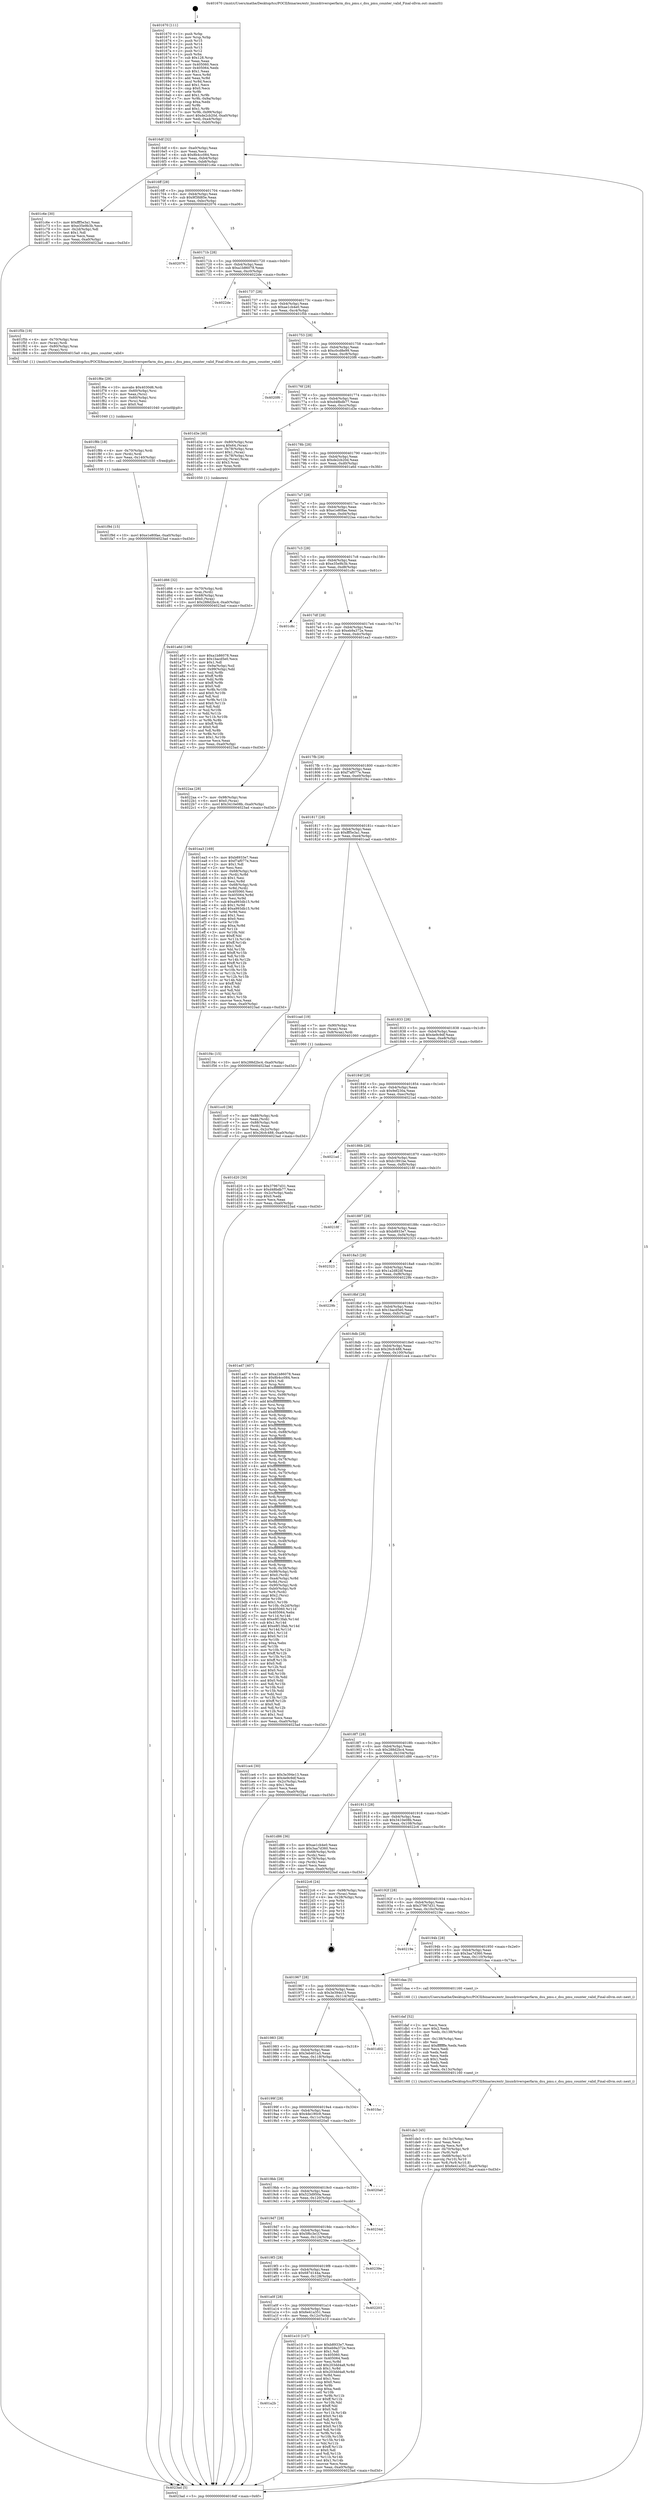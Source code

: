 digraph "0x401670" {
  label = "0x401670 (/mnt/c/Users/mathe/Desktop/tcc/POCII/binaries/extr_linuxdriversperfarm_dsu_pmu.c_dsu_pmu_counter_valid_Final-ollvm.out::main(0))"
  labelloc = "t"
  node[shape=record]

  Entry [label="",width=0.3,height=0.3,shape=circle,fillcolor=black,style=filled]
  "0x4016df" [label="{
     0x4016df [32]\l
     | [instrs]\l
     &nbsp;&nbsp;0x4016df \<+6\>: mov -0xa0(%rbp),%eax\l
     &nbsp;&nbsp;0x4016e5 \<+2\>: mov %eax,%ecx\l
     &nbsp;&nbsp;0x4016e7 \<+6\>: sub $0x8b4cc084,%ecx\l
     &nbsp;&nbsp;0x4016ed \<+6\>: mov %eax,-0xb4(%rbp)\l
     &nbsp;&nbsp;0x4016f3 \<+6\>: mov %ecx,-0xb8(%rbp)\l
     &nbsp;&nbsp;0x4016f9 \<+6\>: je 0000000000401c6e \<main+0x5fe\>\l
  }"]
  "0x401c6e" [label="{
     0x401c6e [30]\l
     | [instrs]\l
     &nbsp;&nbsp;0x401c6e \<+5\>: mov $0xfff5e3a1,%eax\l
     &nbsp;&nbsp;0x401c73 \<+5\>: mov $0xe35e9b3b,%ecx\l
     &nbsp;&nbsp;0x401c78 \<+3\>: mov -0x2d(%rbp),%dl\l
     &nbsp;&nbsp;0x401c7b \<+3\>: test $0x1,%dl\l
     &nbsp;&nbsp;0x401c7e \<+3\>: cmovne %ecx,%eax\l
     &nbsp;&nbsp;0x401c81 \<+6\>: mov %eax,-0xa0(%rbp)\l
     &nbsp;&nbsp;0x401c87 \<+5\>: jmp 00000000004023ad \<main+0xd3d\>\l
  }"]
  "0x4016ff" [label="{
     0x4016ff [28]\l
     | [instrs]\l
     &nbsp;&nbsp;0x4016ff \<+5\>: jmp 0000000000401704 \<main+0x94\>\l
     &nbsp;&nbsp;0x401704 \<+6\>: mov -0xb4(%rbp),%eax\l
     &nbsp;&nbsp;0x40170a \<+5\>: sub $0x9f3fd85e,%eax\l
     &nbsp;&nbsp;0x40170f \<+6\>: mov %eax,-0xbc(%rbp)\l
     &nbsp;&nbsp;0x401715 \<+6\>: je 0000000000402076 \<main+0xa06\>\l
  }"]
  Exit [label="",width=0.3,height=0.3,shape=circle,fillcolor=black,style=filled,peripheries=2]
  "0x402076" [label="{
     0x402076\l
  }", style=dashed]
  "0x40171b" [label="{
     0x40171b [28]\l
     | [instrs]\l
     &nbsp;&nbsp;0x40171b \<+5\>: jmp 0000000000401720 \<main+0xb0\>\l
     &nbsp;&nbsp;0x401720 \<+6\>: mov -0xb4(%rbp),%eax\l
     &nbsp;&nbsp;0x401726 \<+5\>: sub $0xa1b86078,%eax\l
     &nbsp;&nbsp;0x40172b \<+6\>: mov %eax,-0xc0(%rbp)\l
     &nbsp;&nbsp;0x401731 \<+6\>: je 00000000004022de \<main+0xc6e\>\l
  }"]
  "0x401f9d" [label="{
     0x401f9d [15]\l
     | [instrs]\l
     &nbsp;&nbsp;0x401f9d \<+10\>: movl $0xe1e80fae,-0xa0(%rbp)\l
     &nbsp;&nbsp;0x401fa7 \<+5\>: jmp 00000000004023ad \<main+0xd3d\>\l
  }"]
  "0x4022de" [label="{
     0x4022de\l
  }", style=dashed]
  "0x401737" [label="{
     0x401737 [28]\l
     | [instrs]\l
     &nbsp;&nbsp;0x401737 \<+5\>: jmp 000000000040173c \<main+0xcc\>\l
     &nbsp;&nbsp;0x40173c \<+6\>: mov -0xb4(%rbp),%eax\l
     &nbsp;&nbsp;0x401742 \<+5\>: sub $0xae1cb4e0,%eax\l
     &nbsp;&nbsp;0x401747 \<+6\>: mov %eax,-0xc4(%rbp)\l
     &nbsp;&nbsp;0x40174d \<+6\>: je 0000000000401f5b \<main+0x8eb\>\l
  }"]
  "0x401f8b" [label="{
     0x401f8b [18]\l
     | [instrs]\l
     &nbsp;&nbsp;0x401f8b \<+4\>: mov -0x70(%rbp),%rdi\l
     &nbsp;&nbsp;0x401f8f \<+3\>: mov (%rdi),%rdi\l
     &nbsp;&nbsp;0x401f92 \<+6\>: mov %eax,-0x140(%rbp)\l
     &nbsp;&nbsp;0x401f98 \<+5\>: call 0000000000401030 \<free@plt\>\l
     | [calls]\l
     &nbsp;&nbsp;0x401030 \{1\} (unknown)\l
  }"]
  "0x401f5b" [label="{
     0x401f5b [19]\l
     | [instrs]\l
     &nbsp;&nbsp;0x401f5b \<+4\>: mov -0x70(%rbp),%rax\l
     &nbsp;&nbsp;0x401f5f \<+3\>: mov (%rax),%rdi\l
     &nbsp;&nbsp;0x401f62 \<+4\>: mov -0x80(%rbp),%rax\l
     &nbsp;&nbsp;0x401f66 \<+3\>: mov (%rax),%rsi\l
     &nbsp;&nbsp;0x401f69 \<+5\>: call 00000000004015a0 \<dsu_pmu_counter_valid\>\l
     | [calls]\l
     &nbsp;&nbsp;0x4015a0 \{1\} (/mnt/c/Users/mathe/Desktop/tcc/POCII/binaries/extr_linuxdriversperfarm_dsu_pmu.c_dsu_pmu_counter_valid_Final-ollvm.out::dsu_pmu_counter_valid)\l
  }"]
  "0x401753" [label="{
     0x401753 [28]\l
     | [instrs]\l
     &nbsp;&nbsp;0x401753 \<+5\>: jmp 0000000000401758 \<main+0xe8\>\l
     &nbsp;&nbsp;0x401758 \<+6\>: mov -0xb4(%rbp),%eax\l
     &nbsp;&nbsp;0x40175e \<+5\>: sub $0xc0cd8e99,%eax\l
     &nbsp;&nbsp;0x401763 \<+6\>: mov %eax,-0xc8(%rbp)\l
     &nbsp;&nbsp;0x401769 \<+6\>: je 00000000004020f6 \<main+0xa86\>\l
  }"]
  "0x401f6e" [label="{
     0x401f6e [29]\l
     | [instrs]\l
     &nbsp;&nbsp;0x401f6e \<+10\>: movabs $0x4030d6,%rdi\l
     &nbsp;&nbsp;0x401f78 \<+4\>: mov -0x60(%rbp),%rsi\l
     &nbsp;&nbsp;0x401f7c \<+2\>: mov %eax,(%rsi)\l
     &nbsp;&nbsp;0x401f7e \<+4\>: mov -0x60(%rbp),%rsi\l
     &nbsp;&nbsp;0x401f82 \<+2\>: mov (%rsi),%esi\l
     &nbsp;&nbsp;0x401f84 \<+2\>: mov $0x0,%al\l
     &nbsp;&nbsp;0x401f86 \<+5\>: call 0000000000401040 \<printf@plt\>\l
     | [calls]\l
     &nbsp;&nbsp;0x401040 \{1\} (unknown)\l
  }"]
  "0x4020f6" [label="{
     0x4020f6\l
  }", style=dashed]
  "0x40176f" [label="{
     0x40176f [28]\l
     | [instrs]\l
     &nbsp;&nbsp;0x40176f \<+5\>: jmp 0000000000401774 \<main+0x104\>\l
     &nbsp;&nbsp;0x401774 \<+6\>: mov -0xb4(%rbp),%eax\l
     &nbsp;&nbsp;0x40177a \<+5\>: sub $0xd48bdb77,%eax\l
     &nbsp;&nbsp;0x40177f \<+6\>: mov %eax,-0xcc(%rbp)\l
     &nbsp;&nbsp;0x401785 \<+6\>: je 0000000000401d3e \<main+0x6ce\>\l
  }"]
  "0x401a2b" [label="{
     0x401a2b\l
  }", style=dashed]
  "0x401d3e" [label="{
     0x401d3e [40]\l
     | [instrs]\l
     &nbsp;&nbsp;0x401d3e \<+4\>: mov -0x80(%rbp),%rax\l
     &nbsp;&nbsp;0x401d42 \<+7\>: movq $0x64,(%rax)\l
     &nbsp;&nbsp;0x401d49 \<+4\>: mov -0x78(%rbp),%rax\l
     &nbsp;&nbsp;0x401d4d \<+6\>: movl $0x1,(%rax)\l
     &nbsp;&nbsp;0x401d53 \<+4\>: mov -0x78(%rbp),%rax\l
     &nbsp;&nbsp;0x401d57 \<+3\>: movslq (%rax),%rax\l
     &nbsp;&nbsp;0x401d5a \<+4\>: shl $0x3,%rax\l
     &nbsp;&nbsp;0x401d5e \<+3\>: mov %rax,%rdi\l
     &nbsp;&nbsp;0x401d61 \<+5\>: call 0000000000401050 \<malloc@plt\>\l
     | [calls]\l
     &nbsp;&nbsp;0x401050 \{1\} (unknown)\l
  }"]
  "0x40178b" [label="{
     0x40178b [28]\l
     | [instrs]\l
     &nbsp;&nbsp;0x40178b \<+5\>: jmp 0000000000401790 \<main+0x120\>\l
     &nbsp;&nbsp;0x401790 \<+6\>: mov -0xb4(%rbp),%eax\l
     &nbsp;&nbsp;0x401796 \<+5\>: sub $0xde2cb20d,%eax\l
     &nbsp;&nbsp;0x40179b \<+6\>: mov %eax,-0xd0(%rbp)\l
     &nbsp;&nbsp;0x4017a1 \<+6\>: je 0000000000401a6d \<main+0x3fd\>\l
  }"]
  "0x401e10" [label="{
     0x401e10 [147]\l
     | [instrs]\l
     &nbsp;&nbsp;0x401e10 \<+5\>: mov $0xb8933e7,%eax\l
     &nbsp;&nbsp;0x401e15 \<+5\>: mov $0xeb9a372e,%ecx\l
     &nbsp;&nbsp;0x401e1a \<+2\>: mov $0x1,%dl\l
     &nbsp;&nbsp;0x401e1c \<+7\>: mov 0x405060,%esi\l
     &nbsp;&nbsp;0x401e23 \<+7\>: mov 0x405064,%edi\l
     &nbsp;&nbsp;0x401e2a \<+3\>: mov %esi,%r8d\l
     &nbsp;&nbsp;0x401e2d \<+7\>: add $0x203dd4a8,%r8d\l
     &nbsp;&nbsp;0x401e34 \<+4\>: sub $0x1,%r8d\l
     &nbsp;&nbsp;0x401e38 \<+7\>: sub $0x203dd4a8,%r8d\l
     &nbsp;&nbsp;0x401e3f \<+4\>: imul %r8d,%esi\l
     &nbsp;&nbsp;0x401e43 \<+3\>: and $0x1,%esi\l
     &nbsp;&nbsp;0x401e46 \<+3\>: cmp $0x0,%esi\l
     &nbsp;&nbsp;0x401e49 \<+4\>: sete %r9b\l
     &nbsp;&nbsp;0x401e4d \<+3\>: cmp $0xa,%edi\l
     &nbsp;&nbsp;0x401e50 \<+4\>: setl %r10b\l
     &nbsp;&nbsp;0x401e54 \<+3\>: mov %r9b,%r11b\l
     &nbsp;&nbsp;0x401e57 \<+4\>: xor $0xff,%r11b\l
     &nbsp;&nbsp;0x401e5b \<+3\>: mov %r10b,%bl\l
     &nbsp;&nbsp;0x401e5e \<+3\>: xor $0xff,%bl\l
     &nbsp;&nbsp;0x401e61 \<+3\>: xor $0x0,%dl\l
     &nbsp;&nbsp;0x401e64 \<+3\>: mov %r11b,%r14b\l
     &nbsp;&nbsp;0x401e67 \<+4\>: and $0x0,%r14b\l
     &nbsp;&nbsp;0x401e6b \<+3\>: and %dl,%r9b\l
     &nbsp;&nbsp;0x401e6e \<+3\>: mov %bl,%r15b\l
     &nbsp;&nbsp;0x401e71 \<+4\>: and $0x0,%r15b\l
     &nbsp;&nbsp;0x401e75 \<+3\>: and %dl,%r10b\l
     &nbsp;&nbsp;0x401e78 \<+3\>: or %r9b,%r14b\l
     &nbsp;&nbsp;0x401e7b \<+3\>: or %r10b,%r15b\l
     &nbsp;&nbsp;0x401e7e \<+3\>: xor %r15b,%r14b\l
     &nbsp;&nbsp;0x401e81 \<+3\>: or %bl,%r11b\l
     &nbsp;&nbsp;0x401e84 \<+4\>: xor $0xff,%r11b\l
     &nbsp;&nbsp;0x401e88 \<+3\>: or $0x0,%dl\l
     &nbsp;&nbsp;0x401e8b \<+3\>: and %dl,%r11b\l
     &nbsp;&nbsp;0x401e8e \<+3\>: or %r11b,%r14b\l
     &nbsp;&nbsp;0x401e91 \<+4\>: test $0x1,%r14b\l
     &nbsp;&nbsp;0x401e95 \<+3\>: cmovne %ecx,%eax\l
     &nbsp;&nbsp;0x401e98 \<+6\>: mov %eax,-0xa0(%rbp)\l
     &nbsp;&nbsp;0x401e9e \<+5\>: jmp 00000000004023ad \<main+0xd3d\>\l
  }"]
  "0x401a6d" [label="{
     0x401a6d [106]\l
     | [instrs]\l
     &nbsp;&nbsp;0x401a6d \<+5\>: mov $0xa1b86078,%eax\l
     &nbsp;&nbsp;0x401a72 \<+5\>: mov $0x1bacd5e0,%ecx\l
     &nbsp;&nbsp;0x401a77 \<+2\>: mov $0x1,%dl\l
     &nbsp;&nbsp;0x401a79 \<+7\>: mov -0x9a(%rbp),%sil\l
     &nbsp;&nbsp;0x401a80 \<+7\>: mov -0x99(%rbp),%dil\l
     &nbsp;&nbsp;0x401a87 \<+3\>: mov %sil,%r8b\l
     &nbsp;&nbsp;0x401a8a \<+4\>: xor $0xff,%r8b\l
     &nbsp;&nbsp;0x401a8e \<+3\>: mov %dil,%r9b\l
     &nbsp;&nbsp;0x401a91 \<+4\>: xor $0xff,%r9b\l
     &nbsp;&nbsp;0x401a95 \<+3\>: xor $0x0,%dl\l
     &nbsp;&nbsp;0x401a98 \<+3\>: mov %r8b,%r10b\l
     &nbsp;&nbsp;0x401a9b \<+4\>: and $0x0,%r10b\l
     &nbsp;&nbsp;0x401a9f \<+3\>: and %dl,%sil\l
     &nbsp;&nbsp;0x401aa2 \<+3\>: mov %r9b,%r11b\l
     &nbsp;&nbsp;0x401aa5 \<+4\>: and $0x0,%r11b\l
     &nbsp;&nbsp;0x401aa9 \<+3\>: and %dl,%dil\l
     &nbsp;&nbsp;0x401aac \<+3\>: or %sil,%r10b\l
     &nbsp;&nbsp;0x401aaf \<+3\>: or %dil,%r11b\l
     &nbsp;&nbsp;0x401ab2 \<+3\>: xor %r11b,%r10b\l
     &nbsp;&nbsp;0x401ab5 \<+3\>: or %r9b,%r8b\l
     &nbsp;&nbsp;0x401ab8 \<+4\>: xor $0xff,%r8b\l
     &nbsp;&nbsp;0x401abc \<+3\>: or $0x0,%dl\l
     &nbsp;&nbsp;0x401abf \<+3\>: and %dl,%r8b\l
     &nbsp;&nbsp;0x401ac2 \<+3\>: or %r8b,%r10b\l
     &nbsp;&nbsp;0x401ac5 \<+4\>: test $0x1,%r10b\l
     &nbsp;&nbsp;0x401ac9 \<+3\>: cmovne %ecx,%eax\l
     &nbsp;&nbsp;0x401acc \<+6\>: mov %eax,-0xa0(%rbp)\l
     &nbsp;&nbsp;0x401ad2 \<+5\>: jmp 00000000004023ad \<main+0xd3d\>\l
  }"]
  "0x4017a7" [label="{
     0x4017a7 [28]\l
     | [instrs]\l
     &nbsp;&nbsp;0x4017a7 \<+5\>: jmp 00000000004017ac \<main+0x13c\>\l
     &nbsp;&nbsp;0x4017ac \<+6\>: mov -0xb4(%rbp),%eax\l
     &nbsp;&nbsp;0x4017b2 \<+5\>: sub $0xe1e80fae,%eax\l
     &nbsp;&nbsp;0x4017b7 \<+6\>: mov %eax,-0xd4(%rbp)\l
     &nbsp;&nbsp;0x4017bd \<+6\>: je 00000000004022aa \<main+0xc3a\>\l
  }"]
  "0x4023ad" [label="{
     0x4023ad [5]\l
     | [instrs]\l
     &nbsp;&nbsp;0x4023ad \<+5\>: jmp 00000000004016df \<main+0x6f\>\l
  }"]
  "0x401670" [label="{
     0x401670 [111]\l
     | [instrs]\l
     &nbsp;&nbsp;0x401670 \<+1\>: push %rbp\l
     &nbsp;&nbsp;0x401671 \<+3\>: mov %rsp,%rbp\l
     &nbsp;&nbsp;0x401674 \<+2\>: push %r15\l
     &nbsp;&nbsp;0x401676 \<+2\>: push %r14\l
     &nbsp;&nbsp;0x401678 \<+2\>: push %r13\l
     &nbsp;&nbsp;0x40167a \<+2\>: push %r12\l
     &nbsp;&nbsp;0x40167c \<+1\>: push %rbx\l
     &nbsp;&nbsp;0x40167d \<+7\>: sub $0x128,%rsp\l
     &nbsp;&nbsp;0x401684 \<+2\>: xor %eax,%eax\l
     &nbsp;&nbsp;0x401686 \<+7\>: mov 0x405060,%ecx\l
     &nbsp;&nbsp;0x40168d \<+7\>: mov 0x405064,%edx\l
     &nbsp;&nbsp;0x401694 \<+3\>: sub $0x1,%eax\l
     &nbsp;&nbsp;0x401697 \<+3\>: mov %ecx,%r8d\l
     &nbsp;&nbsp;0x40169a \<+3\>: add %eax,%r8d\l
     &nbsp;&nbsp;0x40169d \<+4\>: imul %r8d,%ecx\l
     &nbsp;&nbsp;0x4016a1 \<+3\>: and $0x1,%ecx\l
     &nbsp;&nbsp;0x4016a4 \<+3\>: cmp $0x0,%ecx\l
     &nbsp;&nbsp;0x4016a7 \<+4\>: sete %r9b\l
     &nbsp;&nbsp;0x4016ab \<+4\>: and $0x1,%r9b\l
     &nbsp;&nbsp;0x4016af \<+7\>: mov %r9b,-0x9a(%rbp)\l
     &nbsp;&nbsp;0x4016b6 \<+3\>: cmp $0xa,%edx\l
     &nbsp;&nbsp;0x4016b9 \<+4\>: setl %r9b\l
     &nbsp;&nbsp;0x4016bd \<+4\>: and $0x1,%r9b\l
     &nbsp;&nbsp;0x4016c1 \<+7\>: mov %r9b,-0x99(%rbp)\l
     &nbsp;&nbsp;0x4016c8 \<+10\>: movl $0xde2cb20d,-0xa0(%rbp)\l
     &nbsp;&nbsp;0x4016d2 \<+6\>: mov %edi,-0xa4(%rbp)\l
     &nbsp;&nbsp;0x4016d8 \<+7\>: mov %rsi,-0xb0(%rbp)\l
  }"]
  "0x401a0f" [label="{
     0x401a0f [28]\l
     | [instrs]\l
     &nbsp;&nbsp;0x401a0f \<+5\>: jmp 0000000000401a14 \<main+0x3a4\>\l
     &nbsp;&nbsp;0x401a14 \<+6\>: mov -0xb4(%rbp),%eax\l
     &nbsp;&nbsp;0x401a1a \<+5\>: sub $0x6e41a351,%eax\l
     &nbsp;&nbsp;0x401a1f \<+6\>: mov %eax,-0x12c(%rbp)\l
     &nbsp;&nbsp;0x401a25 \<+6\>: je 0000000000401e10 \<main+0x7a0\>\l
  }"]
  "0x4022aa" [label="{
     0x4022aa [28]\l
     | [instrs]\l
     &nbsp;&nbsp;0x4022aa \<+7\>: mov -0x98(%rbp),%rax\l
     &nbsp;&nbsp;0x4022b1 \<+6\>: movl $0x0,(%rax)\l
     &nbsp;&nbsp;0x4022b7 \<+10\>: movl $0x3410e08b,-0xa0(%rbp)\l
     &nbsp;&nbsp;0x4022c1 \<+5\>: jmp 00000000004023ad \<main+0xd3d\>\l
  }"]
  "0x4017c3" [label="{
     0x4017c3 [28]\l
     | [instrs]\l
     &nbsp;&nbsp;0x4017c3 \<+5\>: jmp 00000000004017c8 \<main+0x158\>\l
     &nbsp;&nbsp;0x4017c8 \<+6\>: mov -0xb4(%rbp),%eax\l
     &nbsp;&nbsp;0x4017ce \<+5\>: sub $0xe35e9b3b,%eax\l
     &nbsp;&nbsp;0x4017d3 \<+6\>: mov %eax,-0xd8(%rbp)\l
     &nbsp;&nbsp;0x4017d9 \<+6\>: je 0000000000401c8c \<main+0x61c\>\l
  }"]
  "0x402203" [label="{
     0x402203\l
  }", style=dashed]
  "0x401c8c" [label="{
     0x401c8c\l
  }", style=dashed]
  "0x4017df" [label="{
     0x4017df [28]\l
     | [instrs]\l
     &nbsp;&nbsp;0x4017df \<+5\>: jmp 00000000004017e4 \<main+0x174\>\l
     &nbsp;&nbsp;0x4017e4 \<+6\>: mov -0xb4(%rbp),%eax\l
     &nbsp;&nbsp;0x4017ea \<+5\>: sub $0xeb9a372e,%eax\l
     &nbsp;&nbsp;0x4017ef \<+6\>: mov %eax,-0xdc(%rbp)\l
     &nbsp;&nbsp;0x4017f5 \<+6\>: je 0000000000401ea3 \<main+0x833\>\l
  }"]
  "0x4019f3" [label="{
     0x4019f3 [28]\l
     | [instrs]\l
     &nbsp;&nbsp;0x4019f3 \<+5\>: jmp 00000000004019f8 \<main+0x388\>\l
     &nbsp;&nbsp;0x4019f8 \<+6\>: mov -0xb4(%rbp),%eax\l
     &nbsp;&nbsp;0x4019fe \<+5\>: sub $0x687d144a,%eax\l
     &nbsp;&nbsp;0x401a03 \<+6\>: mov %eax,-0x128(%rbp)\l
     &nbsp;&nbsp;0x401a09 \<+6\>: je 0000000000402203 \<main+0xb93\>\l
  }"]
  "0x401ea3" [label="{
     0x401ea3 [169]\l
     | [instrs]\l
     &nbsp;&nbsp;0x401ea3 \<+5\>: mov $0xb8933e7,%eax\l
     &nbsp;&nbsp;0x401ea8 \<+5\>: mov $0xf7af077e,%ecx\l
     &nbsp;&nbsp;0x401ead \<+2\>: mov $0x1,%dl\l
     &nbsp;&nbsp;0x401eaf \<+2\>: xor %esi,%esi\l
     &nbsp;&nbsp;0x401eb1 \<+4\>: mov -0x68(%rbp),%rdi\l
     &nbsp;&nbsp;0x401eb5 \<+3\>: mov (%rdi),%r8d\l
     &nbsp;&nbsp;0x401eb8 \<+3\>: sub $0x1,%esi\l
     &nbsp;&nbsp;0x401ebb \<+3\>: sub %esi,%r8d\l
     &nbsp;&nbsp;0x401ebe \<+4\>: mov -0x68(%rbp),%rdi\l
     &nbsp;&nbsp;0x401ec2 \<+3\>: mov %r8d,(%rdi)\l
     &nbsp;&nbsp;0x401ec5 \<+7\>: mov 0x405060,%esi\l
     &nbsp;&nbsp;0x401ecc \<+8\>: mov 0x405064,%r8d\l
     &nbsp;&nbsp;0x401ed4 \<+3\>: mov %esi,%r9d\l
     &nbsp;&nbsp;0x401ed7 \<+7\>: sub $0xa993db15,%r9d\l
     &nbsp;&nbsp;0x401ede \<+4\>: sub $0x1,%r9d\l
     &nbsp;&nbsp;0x401ee2 \<+7\>: add $0xa993db15,%r9d\l
     &nbsp;&nbsp;0x401ee9 \<+4\>: imul %r9d,%esi\l
     &nbsp;&nbsp;0x401eed \<+3\>: and $0x1,%esi\l
     &nbsp;&nbsp;0x401ef0 \<+3\>: cmp $0x0,%esi\l
     &nbsp;&nbsp;0x401ef3 \<+4\>: sete %r10b\l
     &nbsp;&nbsp;0x401ef7 \<+4\>: cmp $0xa,%r8d\l
     &nbsp;&nbsp;0x401efb \<+4\>: setl %r11b\l
     &nbsp;&nbsp;0x401eff \<+3\>: mov %r10b,%bl\l
     &nbsp;&nbsp;0x401f02 \<+3\>: xor $0xff,%bl\l
     &nbsp;&nbsp;0x401f05 \<+3\>: mov %r11b,%r14b\l
     &nbsp;&nbsp;0x401f08 \<+4\>: xor $0xff,%r14b\l
     &nbsp;&nbsp;0x401f0c \<+3\>: xor $0x1,%dl\l
     &nbsp;&nbsp;0x401f0f \<+3\>: mov %bl,%r15b\l
     &nbsp;&nbsp;0x401f12 \<+4\>: and $0xff,%r15b\l
     &nbsp;&nbsp;0x401f16 \<+3\>: and %dl,%r10b\l
     &nbsp;&nbsp;0x401f19 \<+3\>: mov %r14b,%r12b\l
     &nbsp;&nbsp;0x401f1c \<+4\>: and $0xff,%r12b\l
     &nbsp;&nbsp;0x401f20 \<+3\>: and %dl,%r11b\l
     &nbsp;&nbsp;0x401f23 \<+3\>: or %r10b,%r15b\l
     &nbsp;&nbsp;0x401f26 \<+3\>: or %r11b,%r12b\l
     &nbsp;&nbsp;0x401f29 \<+3\>: xor %r12b,%r15b\l
     &nbsp;&nbsp;0x401f2c \<+3\>: or %r14b,%bl\l
     &nbsp;&nbsp;0x401f2f \<+3\>: xor $0xff,%bl\l
     &nbsp;&nbsp;0x401f32 \<+3\>: or $0x1,%dl\l
     &nbsp;&nbsp;0x401f35 \<+2\>: and %dl,%bl\l
     &nbsp;&nbsp;0x401f37 \<+3\>: or %bl,%r15b\l
     &nbsp;&nbsp;0x401f3a \<+4\>: test $0x1,%r15b\l
     &nbsp;&nbsp;0x401f3e \<+3\>: cmovne %ecx,%eax\l
     &nbsp;&nbsp;0x401f41 \<+6\>: mov %eax,-0xa0(%rbp)\l
     &nbsp;&nbsp;0x401f47 \<+5\>: jmp 00000000004023ad \<main+0xd3d\>\l
  }"]
  "0x4017fb" [label="{
     0x4017fb [28]\l
     | [instrs]\l
     &nbsp;&nbsp;0x4017fb \<+5\>: jmp 0000000000401800 \<main+0x190\>\l
     &nbsp;&nbsp;0x401800 \<+6\>: mov -0xb4(%rbp),%eax\l
     &nbsp;&nbsp;0x401806 \<+5\>: sub $0xf7af077e,%eax\l
     &nbsp;&nbsp;0x40180b \<+6\>: mov %eax,-0xe0(%rbp)\l
     &nbsp;&nbsp;0x401811 \<+6\>: je 0000000000401f4c \<main+0x8dc\>\l
  }"]
  "0x40239e" [label="{
     0x40239e\l
  }", style=dashed]
  "0x401f4c" [label="{
     0x401f4c [15]\l
     | [instrs]\l
     &nbsp;&nbsp;0x401f4c \<+10\>: movl $0x288d2bc4,-0xa0(%rbp)\l
     &nbsp;&nbsp;0x401f56 \<+5\>: jmp 00000000004023ad \<main+0xd3d\>\l
  }"]
  "0x401817" [label="{
     0x401817 [28]\l
     | [instrs]\l
     &nbsp;&nbsp;0x401817 \<+5\>: jmp 000000000040181c \<main+0x1ac\>\l
     &nbsp;&nbsp;0x40181c \<+6\>: mov -0xb4(%rbp),%eax\l
     &nbsp;&nbsp;0x401822 \<+5\>: sub $0xfff5e3a1,%eax\l
     &nbsp;&nbsp;0x401827 \<+6\>: mov %eax,-0xe4(%rbp)\l
     &nbsp;&nbsp;0x40182d \<+6\>: je 0000000000401cad \<main+0x63d\>\l
  }"]
  "0x4019d7" [label="{
     0x4019d7 [28]\l
     | [instrs]\l
     &nbsp;&nbsp;0x4019d7 \<+5\>: jmp 00000000004019dc \<main+0x36c\>\l
     &nbsp;&nbsp;0x4019dc \<+6\>: mov -0xb4(%rbp),%eax\l
     &nbsp;&nbsp;0x4019e2 \<+5\>: sub $0x5f6c3e1f,%eax\l
     &nbsp;&nbsp;0x4019e7 \<+6\>: mov %eax,-0x124(%rbp)\l
     &nbsp;&nbsp;0x4019ed \<+6\>: je 000000000040239e \<main+0xd2e\>\l
  }"]
  "0x401cad" [label="{
     0x401cad [19]\l
     | [instrs]\l
     &nbsp;&nbsp;0x401cad \<+7\>: mov -0x90(%rbp),%rax\l
     &nbsp;&nbsp;0x401cb4 \<+3\>: mov (%rax),%rax\l
     &nbsp;&nbsp;0x401cb7 \<+4\>: mov 0x8(%rax),%rdi\l
     &nbsp;&nbsp;0x401cbb \<+5\>: call 0000000000401060 \<atoi@plt\>\l
     | [calls]\l
     &nbsp;&nbsp;0x401060 \{1\} (unknown)\l
  }"]
  "0x401833" [label="{
     0x401833 [28]\l
     | [instrs]\l
     &nbsp;&nbsp;0x401833 \<+5\>: jmp 0000000000401838 \<main+0x1c8\>\l
     &nbsp;&nbsp;0x401838 \<+6\>: mov -0xb4(%rbp),%eax\l
     &nbsp;&nbsp;0x40183e \<+5\>: sub $0x4e9c9df,%eax\l
     &nbsp;&nbsp;0x401843 \<+6\>: mov %eax,-0xe8(%rbp)\l
     &nbsp;&nbsp;0x401849 \<+6\>: je 0000000000401d20 \<main+0x6b0\>\l
  }"]
  "0x40234d" [label="{
     0x40234d\l
  }", style=dashed]
  "0x401d20" [label="{
     0x401d20 [30]\l
     | [instrs]\l
     &nbsp;&nbsp;0x401d20 \<+5\>: mov $0x37967d31,%eax\l
     &nbsp;&nbsp;0x401d25 \<+5\>: mov $0xd48bdb77,%ecx\l
     &nbsp;&nbsp;0x401d2a \<+3\>: mov -0x2c(%rbp),%edx\l
     &nbsp;&nbsp;0x401d2d \<+3\>: cmp $0x0,%edx\l
     &nbsp;&nbsp;0x401d30 \<+3\>: cmove %ecx,%eax\l
     &nbsp;&nbsp;0x401d33 \<+6\>: mov %eax,-0xa0(%rbp)\l
     &nbsp;&nbsp;0x401d39 \<+5\>: jmp 00000000004023ad \<main+0xd3d\>\l
  }"]
  "0x40184f" [label="{
     0x40184f [28]\l
     | [instrs]\l
     &nbsp;&nbsp;0x40184f \<+5\>: jmp 0000000000401854 \<main+0x1e4\>\l
     &nbsp;&nbsp;0x401854 \<+6\>: mov -0xb4(%rbp),%eax\l
     &nbsp;&nbsp;0x40185a \<+5\>: sub $0x9ef230a,%eax\l
     &nbsp;&nbsp;0x40185f \<+6\>: mov %eax,-0xec(%rbp)\l
     &nbsp;&nbsp;0x401865 \<+6\>: je 00000000004021ad \<main+0xb3d\>\l
  }"]
  "0x4019bb" [label="{
     0x4019bb [28]\l
     | [instrs]\l
     &nbsp;&nbsp;0x4019bb \<+5\>: jmp 00000000004019c0 \<main+0x350\>\l
     &nbsp;&nbsp;0x4019c0 \<+6\>: mov -0xb4(%rbp),%eax\l
     &nbsp;&nbsp;0x4019c6 \<+5\>: sub $0x523d950a,%eax\l
     &nbsp;&nbsp;0x4019cb \<+6\>: mov %eax,-0x120(%rbp)\l
     &nbsp;&nbsp;0x4019d1 \<+6\>: je 000000000040234d \<main+0xcdd\>\l
  }"]
  "0x4021ad" [label="{
     0x4021ad\l
  }", style=dashed]
  "0x40186b" [label="{
     0x40186b [28]\l
     | [instrs]\l
     &nbsp;&nbsp;0x40186b \<+5\>: jmp 0000000000401870 \<main+0x200\>\l
     &nbsp;&nbsp;0x401870 \<+6\>: mov -0xb4(%rbp),%eax\l
     &nbsp;&nbsp;0x401876 \<+5\>: sub $0xb1991be,%eax\l
     &nbsp;&nbsp;0x40187b \<+6\>: mov %eax,-0xf0(%rbp)\l
     &nbsp;&nbsp;0x401881 \<+6\>: je 000000000040218f \<main+0xb1f\>\l
  }"]
  "0x4020a0" [label="{
     0x4020a0\l
  }", style=dashed]
  "0x40218f" [label="{
     0x40218f\l
  }", style=dashed]
  "0x401887" [label="{
     0x401887 [28]\l
     | [instrs]\l
     &nbsp;&nbsp;0x401887 \<+5\>: jmp 000000000040188c \<main+0x21c\>\l
     &nbsp;&nbsp;0x40188c \<+6\>: mov -0xb4(%rbp),%eax\l
     &nbsp;&nbsp;0x401892 \<+5\>: sub $0xb8933e7,%eax\l
     &nbsp;&nbsp;0x401897 \<+6\>: mov %eax,-0xf4(%rbp)\l
     &nbsp;&nbsp;0x40189d \<+6\>: je 0000000000402323 \<main+0xcb3\>\l
  }"]
  "0x40199f" [label="{
     0x40199f [28]\l
     | [instrs]\l
     &nbsp;&nbsp;0x40199f \<+5\>: jmp 00000000004019a4 \<main+0x334\>\l
     &nbsp;&nbsp;0x4019a4 \<+6\>: mov -0xb4(%rbp),%eax\l
     &nbsp;&nbsp;0x4019aa \<+5\>: sub $0x4de190c9,%eax\l
     &nbsp;&nbsp;0x4019af \<+6\>: mov %eax,-0x11c(%rbp)\l
     &nbsp;&nbsp;0x4019b5 \<+6\>: je 00000000004020a0 \<main+0xa30\>\l
  }"]
  "0x402323" [label="{
     0x402323\l
  }", style=dashed]
  "0x4018a3" [label="{
     0x4018a3 [28]\l
     | [instrs]\l
     &nbsp;&nbsp;0x4018a3 \<+5\>: jmp 00000000004018a8 \<main+0x238\>\l
     &nbsp;&nbsp;0x4018a8 \<+6\>: mov -0xb4(%rbp),%eax\l
     &nbsp;&nbsp;0x4018ae \<+5\>: sub $0x1a2d82df,%eax\l
     &nbsp;&nbsp;0x4018b3 \<+6\>: mov %eax,-0xf8(%rbp)\l
     &nbsp;&nbsp;0x4018b9 \<+6\>: je 000000000040229b \<main+0xc2b\>\l
  }"]
  "0x401fac" [label="{
     0x401fac\l
  }", style=dashed]
  "0x40229b" [label="{
     0x40229b\l
  }", style=dashed]
  "0x4018bf" [label="{
     0x4018bf [28]\l
     | [instrs]\l
     &nbsp;&nbsp;0x4018bf \<+5\>: jmp 00000000004018c4 \<main+0x254\>\l
     &nbsp;&nbsp;0x4018c4 \<+6\>: mov -0xb4(%rbp),%eax\l
     &nbsp;&nbsp;0x4018ca \<+5\>: sub $0x1bacd5e0,%eax\l
     &nbsp;&nbsp;0x4018cf \<+6\>: mov %eax,-0xfc(%rbp)\l
     &nbsp;&nbsp;0x4018d5 \<+6\>: je 0000000000401ad7 \<main+0x467\>\l
  }"]
  "0x401983" [label="{
     0x401983 [28]\l
     | [instrs]\l
     &nbsp;&nbsp;0x401983 \<+5\>: jmp 0000000000401988 \<main+0x318\>\l
     &nbsp;&nbsp;0x401988 \<+6\>: mov -0xb4(%rbp),%eax\l
     &nbsp;&nbsp;0x40198e \<+5\>: sub $0x3eb401a3,%eax\l
     &nbsp;&nbsp;0x401993 \<+6\>: mov %eax,-0x118(%rbp)\l
     &nbsp;&nbsp;0x401999 \<+6\>: je 0000000000401fac \<main+0x93c\>\l
  }"]
  "0x401ad7" [label="{
     0x401ad7 [407]\l
     | [instrs]\l
     &nbsp;&nbsp;0x401ad7 \<+5\>: mov $0xa1b86078,%eax\l
     &nbsp;&nbsp;0x401adc \<+5\>: mov $0x8b4cc084,%ecx\l
     &nbsp;&nbsp;0x401ae1 \<+2\>: mov $0x1,%dl\l
     &nbsp;&nbsp;0x401ae3 \<+3\>: mov %rsp,%rsi\l
     &nbsp;&nbsp;0x401ae6 \<+4\>: add $0xfffffffffffffff0,%rsi\l
     &nbsp;&nbsp;0x401aea \<+3\>: mov %rsi,%rsp\l
     &nbsp;&nbsp;0x401aed \<+7\>: mov %rsi,-0x98(%rbp)\l
     &nbsp;&nbsp;0x401af4 \<+3\>: mov %rsp,%rsi\l
     &nbsp;&nbsp;0x401af7 \<+4\>: add $0xfffffffffffffff0,%rsi\l
     &nbsp;&nbsp;0x401afb \<+3\>: mov %rsi,%rsp\l
     &nbsp;&nbsp;0x401afe \<+3\>: mov %rsp,%rdi\l
     &nbsp;&nbsp;0x401b01 \<+4\>: add $0xfffffffffffffff0,%rdi\l
     &nbsp;&nbsp;0x401b05 \<+3\>: mov %rdi,%rsp\l
     &nbsp;&nbsp;0x401b08 \<+7\>: mov %rdi,-0x90(%rbp)\l
     &nbsp;&nbsp;0x401b0f \<+3\>: mov %rsp,%rdi\l
     &nbsp;&nbsp;0x401b12 \<+4\>: add $0xfffffffffffffff0,%rdi\l
     &nbsp;&nbsp;0x401b16 \<+3\>: mov %rdi,%rsp\l
     &nbsp;&nbsp;0x401b19 \<+7\>: mov %rdi,-0x88(%rbp)\l
     &nbsp;&nbsp;0x401b20 \<+3\>: mov %rsp,%rdi\l
     &nbsp;&nbsp;0x401b23 \<+4\>: add $0xfffffffffffffff0,%rdi\l
     &nbsp;&nbsp;0x401b27 \<+3\>: mov %rdi,%rsp\l
     &nbsp;&nbsp;0x401b2a \<+4\>: mov %rdi,-0x80(%rbp)\l
     &nbsp;&nbsp;0x401b2e \<+3\>: mov %rsp,%rdi\l
     &nbsp;&nbsp;0x401b31 \<+4\>: add $0xfffffffffffffff0,%rdi\l
     &nbsp;&nbsp;0x401b35 \<+3\>: mov %rdi,%rsp\l
     &nbsp;&nbsp;0x401b38 \<+4\>: mov %rdi,-0x78(%rbp)\l
     &nbsp;&nbsp;0x401b3c \<+3\>: mov %rsp,%rdi\l
     &nbsp;&nbsp;0x401b3f \<+4\>: add $0xfffffffffffffff0,%rdi\l
     &nbsp;&nbsp;0x401b43 \<+3\>: mov %rdi,%rsp\l
     &nbsp;&nbsp;0x401b46 \<+4\>: mov %rdi,-0x70(%rbp)\l
     &nbsp;&nbsp;0x401b4a \<+3\>: mov %rsp,%rdi\l
     &nbsp;&nbsp;0x401b4d \<+4\>: add $0xfffffffffffffff0,%rdi\l
     &nbsp;&nbsp;0x401b51 \<+3\>: mov %rdi,%rsp\l
     &nbsp;&nbsp;0x401b54 \<+4\>: mov %rdi,-0x68(%rbp)\l
     &nbsp;&nbsp;0x401b58 \<+3\>: mov %rsp,%rdi\l
     &nbsp;&nbsp;0x401b5b \<+4\>: add $0xfffffffffffffff0,%rdi\l
     &nbsp;&nbsp;0x401b5f \<+3\>: mov %rdi,%rsp\l
     &nbsp;&nbsp;0x401b62 \<+4\>: mov %rdi,-0x60(%rbp)\l
     &nbsp;&nbsp;0x401b66 \<+3\>: mov %rsp,%rdi\l
     &nbsp;&nbsp;0x401b69 \<+4\>: add $0xfffffffffffffff0,%rdi\l
     &nbsp;&nbsp;0x401b6d \<+3\>: mov %rdi,%rsp\l
     &nbsp;&nbsp;0x401b70 \<+4\>: mov %rdi,-0x58(%rbp)\l
     &nbsp;&nbsp;0x401b74 \<+3\>: mov %rsp,%rdi\l
     &nbsp;&nbsp;0x401b77 \<+4\>: add $0xfffffffffffffff0,%rdi\l
     &nbsp;&nbsp;0x401b7b \<+3\>: mov %rdi,%rsp\l
     &nbsp;&nbsp;0x401b7e \<+4\>: mov %rdi,-0x50(%rbp)\l
     &nbsp;&nbsp;0x401b82 \<+3\>: mov %rsp,%rdi\l
     &nbsp;&nbsp;0x401b85 \<+4\>: add $0xfffffffffffffff0,%rdi\l
     &nbsp;&nbsp;0x401b89 \<+3\>: mov %rdi,%rsp\l
     &nbsp;&nbsp;0x401b8c \<+4\>: mov %rdi,-0x48(%rbp)\l
     &nbsp;&nbsp;0x401b90 \<+3\>: mov %rsp,%rdi\l
     &nbsp;&nbsp;0x401b93 \<+4\>: add $0xfffffffffffffff0,%rdi\l
     &nbsp;&nbsp;0x401b97 \<+3\>: mov %rdi,%rsp\l
     &nbsp;&nbsp;0x401b9a \<+4\>: mov %rdi,-0x40(%rbp)\l
     &nbsp;&nbsp;0x401b9e \<+3\>: mov %rsp,%rdi\l
     &nbsp;&nbsp;0x401ba1 \<+4\>: add $0xfffffffffffffff0,%rdi\l
     &nbsp;&nbsp;0x401ba5 \<+3\>: mov %rdi,%rsp\l
     &nbsp;&nbsp;0x401ba8 \<+4\>: mov %rdi,-0x38(%rbp)\l
     &nbsp;&nbsp;0x401bac \<+7\>: mov -0x98(%rbp),%rdi\l
     &nbsp;&nbsp;0x401bb3 \<+6\>: movl $0x0,(%rdi)\l
     &nbsp;&nbsp;0x401bb9 \<+7\>: mov -0xa4(%rbp),%r8d\l
     &nbsp;&nbsp;0x401bc0 \<+3\>: mov %r8d,(%rsi)\l
     &nbsp;&nbsp;0x401bc3 \<+7\>: mov -0x90(%rbp),%rdi\l
     &nbsp;&nbsp;0x401bca \<+7\>: mov -0xb0(%rbp),%r9\l
     &nbsp;&nbsp;0x401bd1 \<+3\>: mov %r9,(%rdi)\l
     &nbsp;&nbsp;0x401bd4 \<+3\>: cmpl $0x2,(%rsi)\l
     &nbsp;&nbsp;0x401bd7 \<+4\>: setne %r10b\l
     &nbsp;&nbsp;0x401bdb \<+4\>: and $0x1,%r10b\l
     &nbsp;&nbsp;0x401bdf \<+4\>: mov %r10b,-0x2d(%rbp)\l
     &nbsp;&nbsp;0x401be3 \<+8\>: mov 0x405060,%r11d\l
     &nbsp;&nbsp;0x401beb \<+7\>: mov 0x405064,%ebx\l
     &nbsp;&nbsp;0x401bf2 \<+3\>: mov %r11d,%r14d\l
     &nbsp;&nbsp;0x401bf5 \<+7\>: sub $0xe8f13fab,%r14d\l
     &nbsp;&nbsp;0x401bfc \<+4\>: sub $0x1,%r14d\l
     &nbsp;&nbsp;0x401c00 \<+7\>: add $0xe8f13fab,%r14d\l
     &nbsp;&nbsp;0x401c07 \<+4\>: imul %r14d,%r11d\l
     &nbsp;&nbsp;0x401c0b \<+4\>: and $0x1,%r11d\l
     &nbsp;&nbsp;0x401c0f \<+4\>: cmp $0x0,%r11d\l
     &nbsp;&nbsp;0x401c13 \<+4\>: sete %r10b\l
     &nbsp;&nbsp;0x401c17 \<+3\>: cmp $0xa,%ebx\l
     &nbsp;&nbsp;0x401c1a \<+4\>: setl %r15b\l
     &nbsp;&nbsp;0x401c1e \<+3\>: mov %r10b,%r12b\l
     &nbsp;&nbsp;0x401c21 \<+4\>: xor $0xff,%r12b\l
     &nbsp;&nbsp;0x401c25 \<+3\>: mov %r15b,%r13b\l
     &nbsp;&nbsp;0x401c28 \<+4\>: xor $0xff,%r13b\l
     &nbsp;&nbsp;0x401c2c \<+3\>: xor $0x0,%dl\l
     &nbsp;&nbsp;0x401c2f \<+3\>: mov %r12b,%sil\l
     &nbsp;&nbsp;0x401c32 \<+4\>: and $0x0,%sil\l
     &nbsp;&nbsp;0x401c36 \<+3\>: and %dl,%r10b\l
     &nbsp;&nbsp;0x401c39 \<+3\>: mov %r13b,%dil\l
     &nbsp;&nbsp;0x401c3c \<+4\>: and $0x0,%dil\l
     &nbsp;&nbsp;0x401c40 \<+3\>: and %dl,%r15b\l
     &nbsp;&nbsp;0x401c43 \<+3\>: or %r10b,%sil\l
     &nbsp;&nbsp;0x401c46 \<+3\>: or %r15b,%dil\l
     &nbsp;&nbsp;0x401c49 \<+3\>: xor %dil,%sil\l
     &nbsp;&nbsp;0x401c4c \<+3\>: or %r13b,%r12b\l
     &nbsp;&nbsp;0x401c4f \<+4\>: xor $0xff,%r12b\l
     &nbsp;&nbsp;0x401c53 \<+3\>: or $0x0,%dl\l
     &nbsp;&nbsp;0x401c56 \<+3\>: and %dl,%r12b\l
     &nbsp;&nbsp;0x401c59 \<+3\>: or %r12b,%sil\l
     &nbsp;&nbsp;0x401c5c \<+4\>: test $0x1,%sil\l
     &nbsp;&nbsp;0x401c60 \<+3\>: cmovne %ecx,%eax\l
     &nbsp;&nbsp;0x401c63 \<+6\>: mov %eax,-0xa0(%rbp)\l
     &nbsp;&nbsp;0x401c69 \<+5\>: jmp 00000000004023ad \<main+0xd3d\>\l
  }"]
  "0x4018db" [label="{
     0x4018db [28]\l
     | [instrs]\l
     &nbsp;&nbsp;0x4018db \<+5\>: jmp 00000000004018e0 \<main+0x270\>\l
     &nbsp;&nbsp;0x4018e0 \<+6\>: mov -0xb4(%rbp),%eax\l
     &nbsp;&nbsp;0x4018e6 \<+5\>: sub $0x26cfc488,%eax\l
     &nbsp;&nbsp;0x4018eb \<+6\>: mov %eax,-0x100(%rbp)\l
     &nbsp;&nbsp;0x4018f1 \<+6\>: je 0000000000401ce4 \<main+0x674\>\l
  }"]
  "0x401d02" [label="{
     0x401d02\l
  }", style=dashed]
  "0x401cc0" [label="{
     0x401cc0 [36]\l
     | [instrs]\l
     &nbsp;&nbsp;0x401cc0 \<+7\>: mov -0x88(%rbp),%rdi\l
     &nbsp;&nbsp;0x401cc7 \<+2\>: mov %eax,(%rdi)\l
     &nbsp;&nbsp;0x401cc9 \<+7\>: mov -0x88(%rbp),%rdi\l
     &nbsp;&nbsp;0x401cd0 \<+2\>: mov (%rdi),%eax\l
     &nbsp;&nbsp;0x401cd2 \<+3\>: mov %eax,-0x2c(%rbp)\l
     &nbsp;&nbsp;0x401cd5 \<+10\>: movl $0x26cfc488,-0xa0(%rbp)\l
     &nbsp;&nbsp;0x401cdf \<+5\>: jmp 00000000004023ad \<main+0xd3d\>\l
  }"]
  "0x401de3" [label="{
     0x401de3 [45]\l
     | [instrs]\l
     &nbsp;&nbsp;0x401de3 \<+6\>: mov -0x13c(%rbp),%ecx\l
     &nbsp;&nbsp;0x401de9 \<+3\>: imul %eax,%ecx\l
     &nbsp;&nbsp;0x401dec \<+3\>: movslq %ecx,%r8\l
     &nbsp;&nbsp;0x401def \<+4\>: mov -0x70(%rbp),%r9\l
     &nbsp;&nbsp;0x401df3 \<+3\>: mov (%r9),%r9\l
     &nbsp;&nbsp;0x401df6 \<+4\>: mov -0x68(%rbp),%r10\l
     &nbsp;&nbsp;0x401dfa \<+3\>: movslq (%r10),%r10\l
     &nbsp;&nbsp;0x401dfd \<+4\>: mov %r8,(%r9,%r10,8)\l
     &nbsp;&nbsp;0x401e01 \<+10\>: movl $0x6e41a351,-0xa0(%rbp)\l
     &nbsp;&nbsp;0x401e0b \<+5\>: jmp 00000000004023ad \<main+0xd3d\>\l
  }"]
  "0x401ce4" [label="{
     0x401ce4 [30]\l
     | [instrs]\l
     &nbsp;&nbsp;0x401ce4 \<+5\>: mov $0x3e394e13,%eax\l
     &nbsp;&nbsp;0x401ce9 \<+5\>: mov $0x4e9c9df,%ecx\l
     &nbsp;&nbsp;0x401cee \<+3\>: mov -0x2c(%rbp),%edx\l
     &nbsp;&nbsp;0x401cf1 \<+3\>: cmp $0x1,%edx\l
     &nbsp;&nbsp;0x401cf4 \<+3\>: cmovl %ecx,%eax\l
     &nbsp;&nbsp;0x401cf7 \<+6\>: mov %eax,-0xa0(%rbp)\l
     &nbsp;&nbsp;0x401cfd \<+5\>: jmp 00000000004023ad \<main+0xd3d\>\l
  }"]
  "0x4018f7" [label="{
     0x4018f7 [28]\l
     | [instrs]\l
     &nbsp;&nbsp;0x4018f7 \<+5\>: jmp 00000000004018fc \<main+0x28c\>\l
     &nbsp;&nbsp;0x4018fc \<+6\>: mov -0xb4(%rbp),%eax\l
     &nbsp;&nbsp;0x401902 \<+5\>: sub $0x288d2bc4,%eax\l
     &nbsp;&nbsp;0x401907 \<+6\>: mov %eax,-0x104(%rbp)\l
     &nbsp;&nbsp;0x40190d \<+6\>: je 0000000000401d86 \<main+0x716\>\l
  }"]
  "0x401d66" [label="{
     0x401d66 [32]\l
     | [instrs]\l
     &nbsp;&nbsp;0x401d66 \<+4\>: mov -0x70(%rbp),%rdi\l
     &nbsp;&nbsp;0x401d6a \<+3\>: mov %rax,(%rdi)\l
     &nbsp;&nbsp;0x401d6d \<+4\>: mov -0x68(%rbp),%rax\l
     &nbsp;&nbsp;0x401d71 \<+6\>: movl $0x0,(%rax)\l
     &nbsp;&nbsp;0x401d77 \<+10\>: movl $0x288d2bc4,-0xa0(%rbp)\l
     &nbsp;&nbsp;0x401d81 \<+5\>: jmp 00000000004023ad \<main+0xd3d\>\l
  }"]
  "0x401daf" [label="{
     0x401daf [52]\l
     | [instrs]\l
     &nbsp;&nbsp;0x401daf \<+2\>: xor %ecx,%ecx\l
     &nbsp;&nbsp;0x401db1 \<+5\>: mov $0x2,%edx\l
     &nbsp;&nbsp;0x401db6 \<+6\>: mov %edx,-0x138(%rbp)\l
     &nbsp;&nbsp;0x401dbc \<+1\>: cltd\l
     &nbsp;&nbsp;0x401dbd \<+6\>: mov -0x138(%rbp),%esi\l
     &nbsp;&nbsp;0x401dc3 \<+2\>: idiv %esi\l
     &nbsp;&nbsp;0x401dc5 \<+6\>: imul $0xfffffffe,%edx,%edx\l
     &nbsp;&nbsp;0x401dcb \<+2\>: mov %ecx,%edi\l
     &nbsp;&nbsp;0x401dcd \<+2\>: sub %edx,%edi\l
     &nbsp;&nbsp;0x401dcf \<+2\>: mov %ecx,%edx\l
     &nbsp;&nbsp;0x401dd1 \<+3\>: sub $0x1,%edx\l
     &nbsp;&nbsp;0x401dd4 \<+2\>: add %edx,%edi\l
     &nbsp;&nbsp;0x401dd6 \<+2\>: sub %edi,%ecx\l
     &nbsp;&nbsp;0x401dd8 \<+6\>: mov %ecx,-0x13c(%rbp)\l
     &nbsp;&nbsp;0x401dde \<+5\>: call 0000000000401160 \<next_i\>\l
     | [calls]\l
     &nbsp;&nbsp;0x401160 \{1\} (/mnt/c/Users/mathe/Desktop/tcc/POCII/binaries/extr_linuxdriversperfarm_dsu_pmu.c_dsu_pmu_counter_valid_Final-ollvm.out::next_i)\l
  }"]
  "0x401d86" [label="{
     0x401d86 [36]\l
     | [instrs]\l
     &nbsp;&nbsp;0x401d86 \<+5\>: mov $0xae1cb4e0,%eax\l
     &nbsp;&nbsp;0x401d8b \<+5\>: mov $0x3aa7d360,%ecx\l
     &nbsp;&nbsp;0x401d90 \<+4\>: mov -0x68(%rbp),%rdx\l
     &nbsp;&nbsp;0x401d94 \<+2\>: mov (%rdx),%esi\l
     &nbsp;&nbsp;0x401d96 \<+4\>: mov -0x78(%rbp),%rdx\l
     &nbsp;&nbsp;0x401d9a \<+2\>: cmp (%rdx),%esi\l
     &nbsp;&nbsp;0x401d9c \<+3\>: cmovl %ecx,%eax\l
     &nbsp;&nbsp;0x401d9f \<+6\>: mov %eax,-0xa0(%rbp)\l
     &nbsp;&nbsp;0x401da5 \<+5\>: jmp 00000000004023ad \<main+0xd3d\>\l
  }"]
  "0x401913" [label="{
     0x401913 [28]\l
     | [instrs]\l
     &nbsp;&nbsp;0x401913 \<+5\>: jmp 0000000000401918 \<main+0x2a8\>\l
     &nbsp;&nbsp;0x401918 \<+6\>: mov -0xb4(%rbp),%eax\l
     &nbsp;&nbsp;0x40191e \<+5\>: sub $0x3410e08b,%eax\l
     &nbsp;&nbsp;0x401923 \<+6\>: mov %eax,-0x108(%rbp)\l
     &nbsp;&nbsp;0x401929 \<+6\>: je 00000000004022c6 \<main+0xc56\>\l
  }"]
  "0x401967" [label="{
     0x401967 [28]\l
     | [instrs]\l
     &nbsp;&nbsp;0x401967 \<+5\>: jmp 000000000040196c \<main+0x2fc\>\l
     &nbsp;&nbsp;0x40196c \<+6\>: mov -0xb4(%rbp),%eax\l
     &nbsp;&nbsp;0x401972 \<+5\>: sub $0x3e394e13,%eax\l
     &nbsp;&nbsp;0x401977 \<+6\>: mov %eax,-0x114(%rbp)\l
     &nbsp;&nbsp;0x40197d \<+6\>: je 0000000000401d02 \<main+0x692\>\l
  }"]
  "0x4022c6" [label="{
     0x4022c6 [24]\l
     | [instrs]\l
     &nbsp;&nbsp;0x4022c6 \<+7\>: mov -0x98(%rbp),%rax\l
     &nbsp;&nbsp;0x4022cd \<+2\>: mov (%rax),%eax\l
     &nbsp;&nbsp;0x4022cf \<+4\>: lea -0x28(%rbp),%rsp\l
     &nbsp;&nbsp;0x4022d3 \<+1\>: pop %rbx\l
     &nbsp;&nbsp;0x4022d4 \<+2\>: pop %r12\l
     &nbsp;&nbsp;0x4022d6 \<+2\>: pop %r13\l
     &nbsp;&nbsp;0x4022d8 \<+2\>: pop %r14\l
     &nbsp;&nbsp;0x4022da \<+2\>: pop %r15\l
     &nbsp;&nbsp;0x4022dc \<+1\>: pop %rbp\l
     &nbsp;&nbsp;0x4022dd \<+1\>: ret\l
  }"]
  "0x40192f" [label="{
     0x40192f [28]\l
     | [instrs]\l
     &nbsp;&nbsp;0x40192f \<+5\>: jmp 0000000000401934 \<main+0x2c4\>\l
     &nbsp;&nbsp;0x401934 \<+6\>: mov -0xb4(%rbp),%eax\l
     &nbsp;&nbsp;0x40193a \<+5\>: sub $0x37967d31,%eax\l
     &nbsp;&nbsp;0x40193f \<+6\>: mov %eax,-0x10c(%rbp)\l
     &nbsp;&nbsp;0x401945 \<+6\>: je 000000000040219e \<main+0xb2e\>\l
  }"]
  "0x401daa" [label="{
     0x401daa [5]\l
     | [instrs]\l
     &nbsp;&nbsp;0x401daa \<+5\>: call 0000000000401160 \<next_i\>\l
     | [calls]\l
     &nbsp;&nbsp;0x401160 \{1\} (/mnt/c/Users/mathe/Desktop/tcc/POCII/binaries/extr_linuxdriversperfarm_dsu_pmu.c_dsu_pmu_counter_valid_Final-ollvm.out::next_i)\l
  }"]
  "0x40219e" [label="{
     0x40219e\l
  }", style=dashed]
  "0x40194b" [label="{
     0x40194b [28]\l
     | [instrs]\l
     &nbsp;&nbsp;0x40194b \<+5\>: jmp 0000000000401950 \<main+0x2e0\>\l
     &nbsp;&nbsp;0x401950 \<+6\>: mov -0xb4(%rbp),%eax\l
     &nbsp;&nbsp;0x401956 \<+5\>: sub $0x3aa7d360,%eax\l
     &nbsp;&nbsp;0x40195b \<+6\>: mov %eax,-0x110(%rbp)\l
     &nbsp;&nbsp;0x401961 \<+6\>: je 0000000000401daa \<main+0x73a\>\l
  }"]
  Entry -> "0x401670" [label=" 1"]
  "0x4016df" -> "0x401c6e" [label=" 1"]
  "0x4016df" -> "0x4016ff" [label=" 15"]
  "0x4022c6" -> Exit [label=" 1"]
  "0x4016ff" -> "0x402076" [label=" 0"]
  "0x4016ff" -> "0x40171b" [label=" 15"]
  "0x4022aa" -> "0x4023ad" [label=" 1"]
  "0x40171b" -> "0x4022de" [label=" 0"]
  "0x40171b" -> "0x401737" [label=" 15"]
  "0x401f9d" -> "0x4023ad" [label=" 1"]
  "0x401737" -> "0x401f5b" [label=" 1"]
  "0x401737" -> "0x401753" [label=" 14"]
  "0x401f8b" -> "0x401f9d" [label=" 1"]
  "0x401753" -> "0x4020f6" [label=" 0"]
  "0x401753" -> "0x40176f" [label=" 14"]
  "0x401f6e" -> "0x401f8b" [label=" 1"]
  "0x40176f" -> "0x401d3e" [label=" 1"]
  "0x40176f" -> "0x40178b" [label=" 13"]
  "0x401f5b" -> "0x401f6e" [label=" 1"]
  "0x40178b" -> "0x401a6d" [label=" 1"]
  "0x40178b" -> "0x4017a7" [label=" 12"]
  "0x401a6d" -> "0x4023ad" [label=" 1"]
  "0x401670" -> "0x4016df" [label=" 1"]
  "0x4023ad" -> "0x4016df" [label=" 15"]
  "0x401f4c" -> "0x4023ad" [label=" 1"]
  "0x4017a7" -> "0x4022aa" [label=" 1"]
  "0x4017a7" -> "0x4017c3" [label=" 11"]
  "0x401e10" -> "0x4023ad" [label=" 1"]
  "0x4017c3" -> "0x401c8c" [label=" 0"]
  "0x4017c3" -> "0x4017df" [label=" 11"]
  "0x401a0f" -> "0x401a2b" [label=" 0"]
  "0x4017df" -> "0x401ea3" [label=" 1"]
  "0x4017df" -> "0x4017fb" [label=" 10"]
  "0x401ea3" -> "0x4023ad" [label=" 1"]
  "0x4017fb" -> "0x401f4c" [label=" 1"]
  "0x4017fb" -> "0x401817" [label=" 9"]
  "0x4019f3" -> "0x401a0f" [label=" 1"]
  "0x401817" -> "0x401cad" [label=" 1"]
  "0x401817" -> "0x401833" [label=" 8"]
  "0x401a0f" -> "0x401e10" [label=" 1"]
  "0x401833" -> "0x401d20" [label=" 1"]
  "0x401833" -> "0x40184f" [label=" 7"]
  "0x4019d7" -> "0x4019f3" [label=" 1"]
  "0x40184f" -> "0x4021ad" [label=" 0"]
  "0x40184f" -> "0x40186b" [label=" 7"]
  "0x4019f3" -> "0x402203" [label=" 0"]
  "0x40186b" -> "0x40218f" [label=" 0"]
  "0x40186b" -> "0x401887" [label=" 7"]
  "0x4019bb" -> "0x4019d7" [label=" 1"]
  "0x401887" -> "0x402323" [label=" 0"]
  "0x401887" -> "0x4018a3" [label=" 7"]
  "0x4019d7" -> "0x40239e" [label=" 0"]
  "0x4018a3" -> "0x40229b" [label=" 0"]
  "0x4018a3" -> "0x4018bf" [label=" 7"]
  "0x40199f" -> "0x4019bb" [label=" 1"]
  "0x4018bf" -> "0x401ad7" [label=" 1"]
  "0x4018bf" -> "0x4018db" [label=" 6"]
  "0x4019bb" -> "0x40234d" [label=" 0"]
  "0x401ad7" -> "0x4023ad" [label=" 1"]
  "0x401c6e" -> "0x4023ad" [label=" 1"]
  "0x401cad" -> "0x401cc0" [label=" 1"]
  "0x401cc0" -> "0x4023ad" [label=" 1"]
  "0x401983" -> "0x40199f" [label=" 1"]
  "0x4018db" -> "0x401ce4" [label=" 1"]
  "0x4018db" -> "0x4018f7" [label=" 5"]
  "0x401ce4" -> "0x4023ad" [label=" 1"]
  "0x401d20" -> "0x4023ad" [label=" 1"]
  "0x401d3e" -> "0x401d66" [label=" 1"]
  "0x401d66" -> "0x4023ad" [label=" 1"]
  "0x40199f" -> "0x4020a0" [label=" 0"]
  "0x4018f7" -> "0x401d86" [label=" 2"]
  "0x4018f7" -> "0x401913" [label=" 3"]
  "0x401d86" -> "0x4023ad" [label=" 2"]
  "0x401967" -> "0x401983" [label=" 1"]
  "0x401913" -> "0x4022c6" [label=" 1"]
  "0x401913" -> "0x40192f" [label=" 2"]
  "0x401967" -> "0x401d02" [label=" 0"]
  "0x40192f" -> "0x40219e" [label=" 0"]
  "0x40192f" -> "0x40194b" [label=" 2"]
  "0x401983" -> "0x401fac" [label=" 0"]
  "0x40194b" -> "0x401daa" [label=" 1"]
  "0x40194b" -> "0x401967" [label=" 1"]
  "0x401daa" -> "0x401daf" [label=" 1"]
  "0x401daf" -> "0x401de3" [label=" 1"]
  "0x401de3" -> "0x4023ad" [label=" 1"]
}
